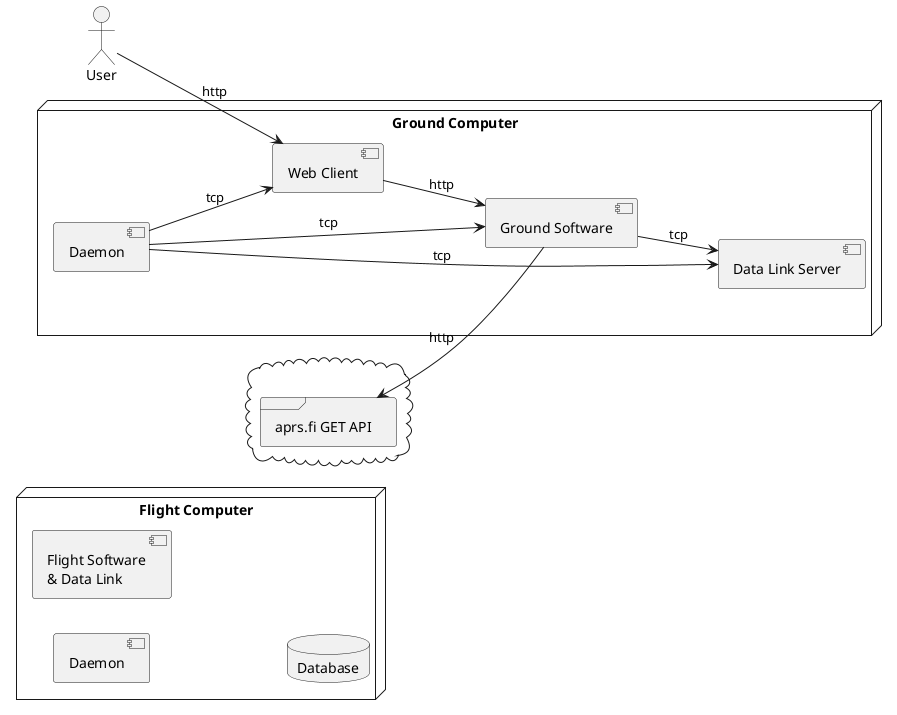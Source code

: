 @startuml "Giraffe Software Topology"

left to right direction

node "Ground Computer" as ground_computer {
  ' frame 
  component "Web Client" as web_client
  component "Ground Software" as ground_software
  component "Data Link Server" as gdl_server
  component "Daemon" as daemon_gc

  web_client --> ground_software : http
  ground_software --> gdl_server : tcp

  ' daemon connections
  daemon_gc --> gdl_server : tcp
  daemon_gc --> ground_software : tcp
  daemon_gc --> web_client : tcp
}

actor "User" as user
user --> web_client : http

cloud " " as cloud {
  frame "aprs.fi GET API" as aprs_api
}
ground_software -up-> aprs_api : http

node "Flight Computer" as flight_computer {
    component "Daemon" as daemon_fc
    component "Flight Software\n& Data Link" as flight_software
    database Database as flight_computer_db
  
    ' daemon_fc <-up-> flight_software : "tcp"
    ' flight_software --> flight_computer_db : "http"
    ' daemon_fc --> flight_computer_db : "http"
}

' ground_software --> flight_software : "tcp"
' ground_software --> daemon_fc : "tcp"
' gdl_server <--> flight_software : "VHF"


@enduml
